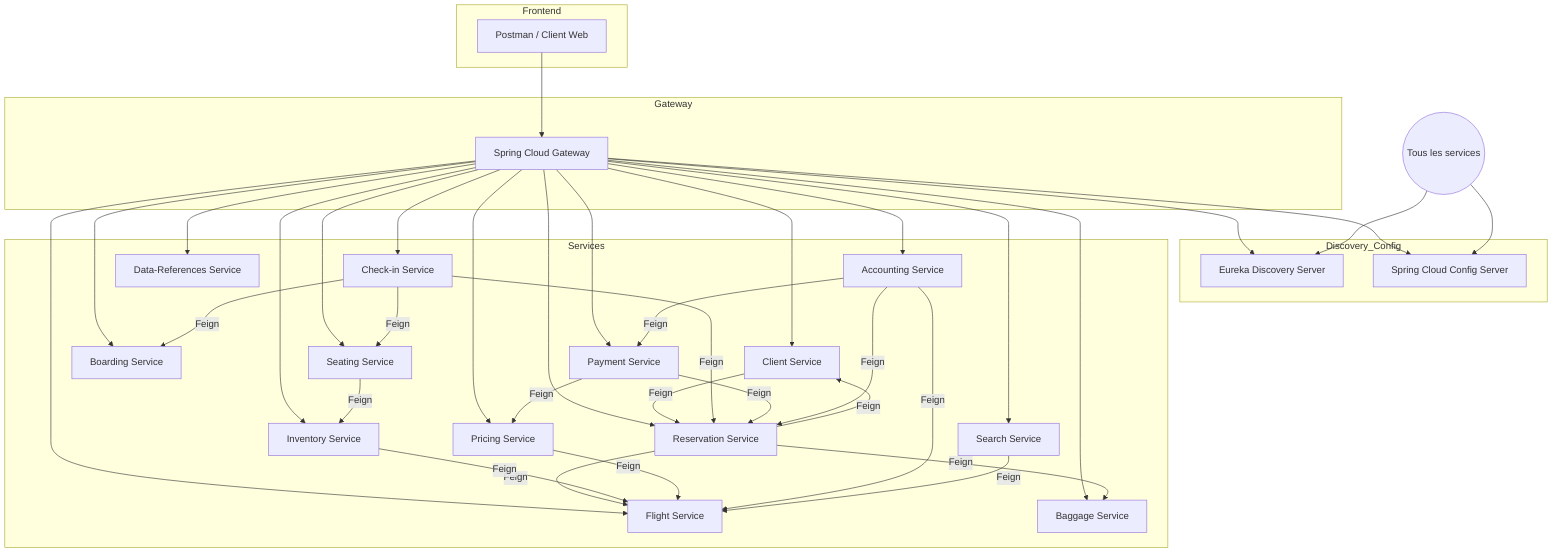 graph TD
    subgraph Frontend
        Postman[Postman / Client Web]
    end

    subgraph Gateway
        GW[Spring Cloud Gateway]
    end

    subgraph Discovery_Config
        DISC[Eureka Discovery Server]
        CONFIG[Spring Cloud Config Server]
    end

    subgraph Services
        CLIENT[Client Service]
        RESERVATION[Reservation Service]
        FLIGHT[Flight Service]
        CHECKIN[Check-in Service]
        BOARDING[Boarding Service]
        SEATING[Seating Service]
        BAGGAGE[Baggage Service]
        INVENTORY[Inventory Service]
        PRICING[Pricing Service]
        PAYMENT[Payment Service]
        ACCOUNTING[Accounting Service]
        DATAREF[Data-References Service]
        SEARCH[Search Service]
    end

    Postman --> GW
    GW --> CLIENT
    GW --> RESERVATION
    GW --> FLIGHT
    GW --> CHECKIN
    GW --> BOARDING
    GW --> SEATING
    GW --> BAGGAGE
    GW --> INVENTORY
    GW --> PRICING
    GW --> PAYMENT
    GW --> ACCOUNTING
    GW --> DATAREF
    GW --> SEARCH

    CLIENT -->|Feign| RESERVATION
    RESERVATION -->|Feign| FLIGHT
    RESERVATION -->|Feign| CLIENT
    RESERVATION -->|Feign| BAGGAGE

    CHECKIN -->|Feign| RESERVATION
    CHECKIN -->|Feign| SEATING
    CHECKIN -->|Feign| BOARDING

    SEATING -->|Feign| INVENTORY
    INVENTORY -->|Feign| FLIGHT

    PRICING -->|Feign| FLIGHT
    PAYMENT -->|Feign| RESERVATION
    PAYMENT -->|Feign| PRICING
    ACCOUNTING -->|Feign| PAYMENT
    ACCOUNTING -->|Feign| RESERVATION
    ACCOUNTING -->|Feign| FLIGHT

    SEARCH -->|Feign| FLIGHT

    GW --> DISC
    GW --> CONFIG
    all_services((Tous les services)) --> DISC
    all_services --> CONFIG